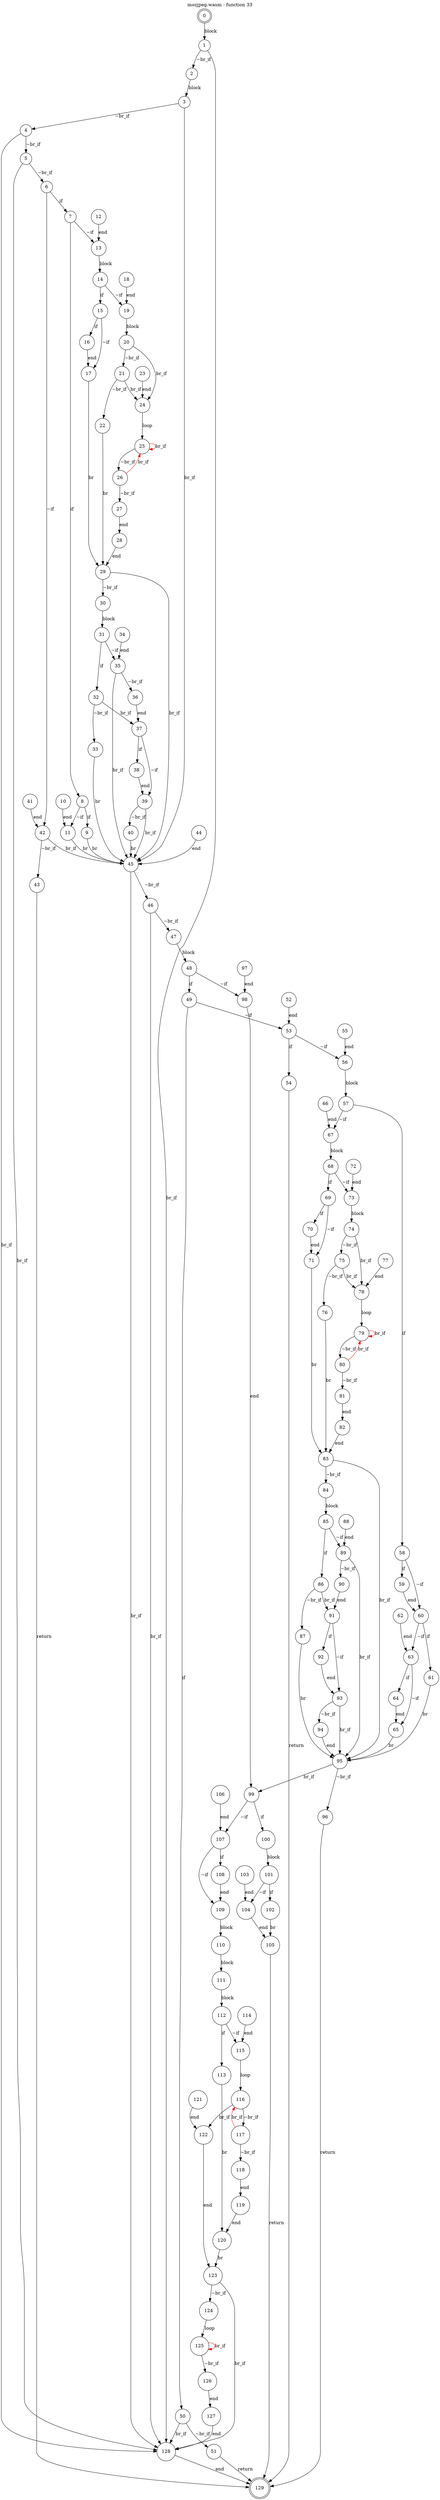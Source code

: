 digraph finite_state_machine {
    label = "mozjpeg.wasm - function 33"
    labelloc =  t
    labelfontsize = 16
    labelfontcolor = black
    labelfontname = "Helvetica"
    node [shape = doublecircle]; 0 129;
    node [shape = circle];
    0 -> 1[label = "block"];
    1 -> 2[label = "~br_if"];
    1 -> 128[label = "br_if"];
    2 -> 3[label = "block"];
    3 -> 4[label = "~br_if"];
    3 -> 45[label = "br_if"];
    4 -> 5[label = "~br_if"];
    4 -> 128[label = "br_if"];
    5 -> 6[label = "~br_if"];
    5 -> 128[label = "br_if"];
    6 -> 7[label = "if"];
    6 -> 42[label = "~if"];
    7 -> 8[label = "if"];
    7 -> 13[label = "~if"];
    8 -> 9[label = "if"];
    8 -> 11[label = "~if"];
    9 -> 45[label = "br"];
    10 -> 11[label = "end"];
    11 -> 45[label = "br"];
    12 -> 13[label = "end"];
    13 -> 14[label = "block"];
    14 -> 15[label = "if"];
    14 -> 19[label = "~if"];
    15 -> 16[label = "if"];
    15 -> 17[label = "~if"];
    16 -> 17[label = "end"];
    17 -> 29[label = "br"];
    18 -> 19[label = "end"];
    19 -> 20[label = "block"];
    20 -> 21[label = "~br_if"];
    20 -> 24[label = "br_if"];
    21 -> 22[label = "~br_if"];
    21 -> 24[label = "br_if"];
    22 -> 29[label = "br"];
    23 -> 24[label = "end"];
    24 -> 25[label = "loop"];
    25 -> 26[label = "~br_if"];
    25 -> 25[color="red" label = "br_if"];
    26 -> 27[label = "~br_if"];
    26 -> 25[color="red" label = "br_if"];
    27 -> 28[label = "end"];
    28 -> 29[label = "end"];
    29 -> 30[label = "~br_if"];
    29 -> 45[label = "br_if"];
    30 -> 31[label = "block"];
    31 -> 32[label = "if"];
    31 -> 35[label = "~if"];
    32 -> 33[label = "~br_if"];
    32 -> 37[label = "br_if"];
    33 -> 45[label = "br"];
    34 -> 35[label = "end"];
    35 -> 36[label = "~br_if"];
    35 -> 45[label = "br_if"];
    36 -> 37[label = "end"];
    37 -> 38[label = "if"];
    37 -> 39[label = "~if"];
    38 -> 39[label = "end"];
    39 -> 40[label = "~br_if"];
    39 -> 45[label = "br_if"];
    40 -> 45[label = "br"];
    41 -> 42[label = "end"];
    42 -> 43[label = "~br_if"];
    42 -> 45[label = "br_if"];
    43 -> 129[label = "return"];
    44 -> 45[label = "end"];
    45 -> 46[label = "~br_if"];
    45 -> 128[label = "br_if"];
    46 -> 47[label = "~br_if"];
    46 -> 128[label = "br_if"];
    47 -> 48[label = "block"];
    48 -> 49[label = "if"];
    48 -> 98[label = "~if"];
    49 -> 50[label = "if"];
    49 -> 53[label = "~if"];
    50 -> 51[label = "~br_if"];
    50 -> 128[label = "br_if"];
    51 -> 129[label = "return"];
    52 -> 53[label = "end"];
    53 -> 54[label = "if"];
    53 -> 56[label = "~if"];
    54 -> 129[label = "return"];
    55 -> 56[label = "end"];
    56 -> 57[label = "block"];
    57 -> 58[label = "if"];
    57 -> 67[label = "~if"];
    58 -> 59[label = "if"];
    58 -> 60[label = "~if"];
    59 -> 60[label = "end"];
    60 -> 61[label = "if"];
    60 -> 63[label = "~if"];
    61 -> 95[label = "br"];
    62 -> 63[label = "end"];
    63 -> 64[label = "if"];
    63 -> 65[label = "~if"];
    64 -> 65[label = "end"];
    65 -> 95[label = "br"];
    66 -> 67[label = "end"];
    67 -> 68[label = "block"];
    68 -> 69[label = "if"];
    68 -> 73[label = "~if"];
    69 -> 70[label = "if"];
    69 -> 71[label = "~if"];
    70 -> 71[label = "end"];
    71 -> 83[label = "br"];
    72 -> 73[label = "end"];
    73 -> 74[label = "block"];
    74 -> 75[label = "~br_if"];
    74 -> 78[label = "br_if"];
    75 -> 76[label = "~br_if"];
    75 -> 78[label = "br_if"];
    76 -> 83[label = "br"];
    77 -> 78[label = "end"];
    78 -> 79[label = "loop"];
    79 -> 80[label = "~br_if"];
    79 -> 79[color="red" label = "br_if"];
    80 -> 81[label = "~br_if"];
    80 -> 79[color="red" label = "br_if"];
    81 -> 82[label = "end"];
    82 -> 83[label = "end"];
    83 -> 84[label = "~br_if"];
    83 -> 95[label = "br_if"];
    84 -> 85[label = "block"];
    85 -> 86[label = "if"];
    85 -> 89[label = "~if"];
    86 -> 87[label = "~br_if"];
    86 -> 91[label = "br_if"];
    87 -> 95[label = "br"];
    88 -> 89[label = "end"];
    89 -> 90[label = "~br_if"];
    89 -> 95[label = "br_if"];
    90 -> 91[label = "end"];
    91 -> 92[label = "if"];
    91 -> 93[label = "~if"];
    92 -> 93[label = "end"];
    93 -> 94[label = "~br_if"];
    93 -> 95[label = "br_if"];
    94 -> 95[label = "end"];
    95 -> 96[label = "~br_if"];
    95 -> 99[label = "br_if"];
    96 -> 129[label = "return"];
    97 -> 98[label = "end"];
    98 -> 99[label = "end"];
    99 -> 100[label = "if"];
    99 -> 107[label = "~if"];
    100 -> 101[label = "block"];
    101 -> 102[label = "if"];
    101 -> 104[label = "~if"];
    102 -> 105[label = "br"];
    103 -> 104[label = "end"];
    104 -> 105[label = "end"];
    105 -> 129[label = "return"];
    106 -> 107[label = "end"];
    107 -> 108[label = "if"];
    107 -> 109[label = "~if"];
    108 -> 109[label = "end"];
    109 -> 110[label = "block"];
    110 -> 111[label = "block"];
    111 -> 112[label = "block"];
    112 -> 113[label = "if"];
    112 -> 115[label = "~if"];
    113 -> 120[label = "br"];
    114 -> 115[label = "end"];
    115 -> 116[label = "loop"];
    116 -> 117[label = "~br_if"];
    116 -> 122[label = "br_if"];
    117 -> 118[label = "~br_if"];
    117 -> 116[color="red" label = "br_if"];
    118 -> 119[label = "end"];
    119 -> 120[label = "end"];
    120 -> 123[label = "br"];
    121 -> 122[label = "end"];
    122 -> 123[label = "end"];
    123 -> 124[label = "~br_if"];
    123 -> 128[label = "br_if"];
    124 -> 125[label = "loop"];
    125 -> 126[label = "~br_if"];
    125 -> 125[color="red" label = "br_if"];
    126 -> 127[label = "end"];
    127 -> 128[label = "end"];
    128 -> 129[label = "end"];
}
